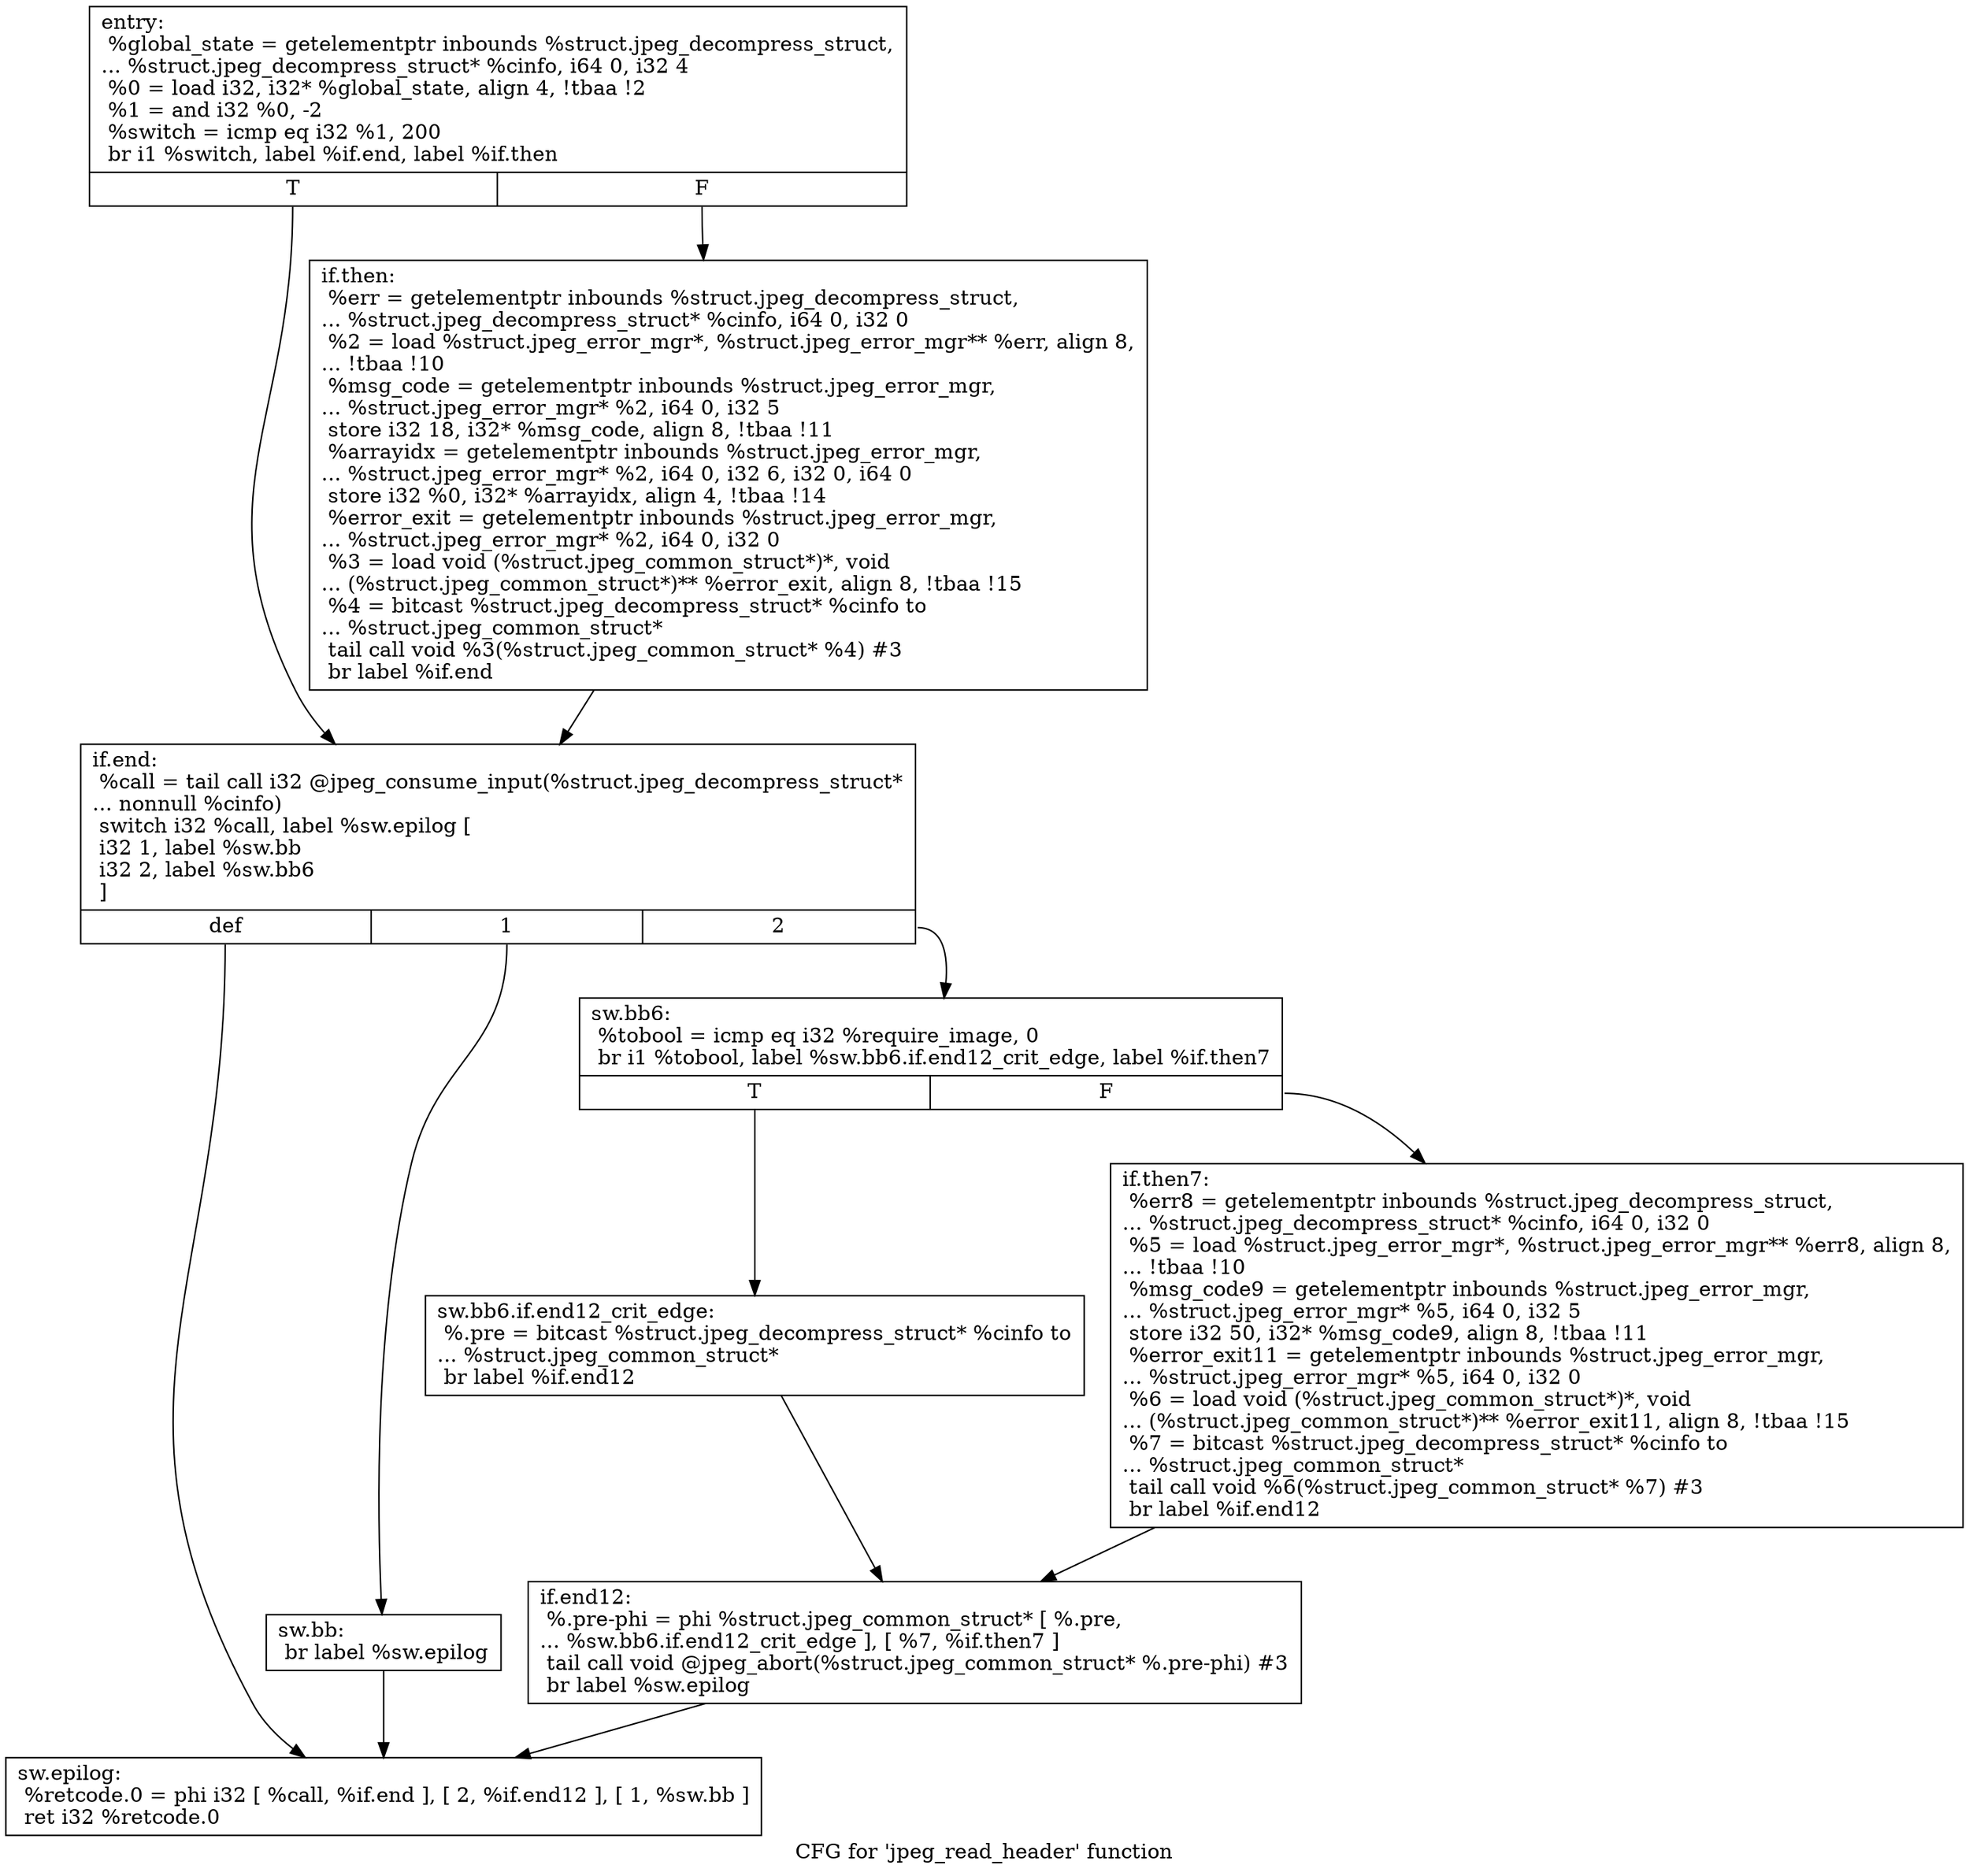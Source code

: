 digraph "CFG for 'jpeg_read_header' function" {
	label="CFG for 'jpeg_read_header' function";

	Node0x514d460 [shape=record,label="{entry:\l  %global_state = getelementptr inbounds %struct.jpeg_decompress_struct,\l... %struct.jpeg_decompress_struct* %cinfo, i64 0, i32 4\l  %0 = load i32, i32* %global_state, align 4, !tbaa !2\l  %1 = and i32 %0, -2\l  %switch = icmp eq i32 %1, 200\l  br i1 %switch, label %if.end, label %if.then\l|{<s0>T|<s1>F}}"];
	Node0x514d460:s0 -> Node0x514dcc0;
	Node0x514d460:s1 -> Node0x514dd90;
	Node0x514dd90 [shape=record,label="{if.then:                                          \l  %err = getelementptr inbounds %struct.jpeg_decompress_struct,\l... %struct.jpeg_decompress_struct* %cinfo, i64 0, i32 0\l  %2 = load %struct.jpeg_error_mgr*, %struct.jpeg_error_mgr** %err, align 8,\l... !tbaa !10\l  %msg_code = getelementptr inbounds %struct.jpeg_error_mgr,\l... %struct.jpeg_error_mgr* %2, i64 0, i32 5\l  store i32 18, i32* %msg_code, align 8, !tbaa !11\l  %arrayidx = getelementptr inbounds %struct.jpeg_error_mgr,\l... %struct.jpeg_error_mgr* %2, i64 0, i32 6, i32 0, i64 0\l  store i32 %0, i32* %arrayidx, align 4, !tbaa !14\l  %error_exit = getelementptr inbounds %struct.jpeg_error_mgr,\l... %struct.jpeg_error_mgr* %2, i64 0, i32 0\l  %3 = load void (%struct.jpeg_common_struct*)*, void\l... (%struct.jpeg_common_struct*)** %error_exit, align 8, !tbaa !15\l  %4 = bitcast %struct.jpeg_decompress_struct* %cinfo to\l... %struct.jpeg_common_struct*\l  tail call void %3(%struct.jpeg_common_struct* %4) #3\l  br label %if.end\l}"];
	Node0x514dd90 -> Node0x514dcc0;
	Node0x514dcc0 [shape=record,label="{if.end:                                           \l  %call = tail call i32 @jpeg_consume_input(%struct.jpeg_decompress_struct*\l... nonnull %cinfo)\l  switch i32 %call, label %sw.epilog [\l    i32 1, label %sw.bb\l    i32 2, label %sw.bb6\l  ]\l|{<s0>def|<s1>1|<s2>2}}"];
	Node0x514dcc0:s0 -> Node0x514e850;
	Node0x514dcc0:s1 -> Node0x514d390;
	Node0x514dcc0:s2 -> Node0x514eaa0;
	Node0x514d390 [shape=record,label="{sw.bb:                                            \l  br label %sw.epilog\l}"];
	Node0x514d390 -> Node0x514e850;
	Node0x514eaa0 [shape=record,label="{sw.bb6:                                           \l  %tobool = icmp eq i32 %require_image, 0\l  br i1 %tobool, label %sw.bb6.if.end12_crit_edge, label %if.then7\l|{<s0>T|<s1>F}}"];
	Node0x514eaa0:s0 -> Node0x514ed40;
	Node0x514eaa0:s1 -> Node0x514ee00;
	Node0x514ed40 [shape=record,label="{sw.bb6.if.end12_crit_edge:                        \l  %.pre = bitcast %struct.jpeg_decompress_struct* %cinfo to\l... %struct.jpeg_common_struct*\l  br label %if.end12\l}"];
	Node0x514ed40 -> Node0x514ef90;
	Node0x514ee00 [shape=record,label="{if.then7:                                         \l  %err8 = getelementptr inbounds %struct.jpeg_decompress_struct,\l... %struct.jpeg_decompress_struct* %cinfo, i64 0, i32 0\l  %5 = load %struct.jpeg_error_mgr*, %struct.jpeg_error_mgr** %err8, align 8,\l... !tbaa !10\l  %msg_code9 = getelementptr inbounds %struct.jpeg_error_mgr,\l... %struct.jpeg_error_mgr* %5, i64 0, i32 5\l  store i32 50, i32* %msg_code9, align 8, !tbaa !11\l  %error_exit11 = getelementptr inbounds %struct.jpeg_error_mgr,\l... %struct.jpeg_error_mgr* %5, i64 0, i32 0\l  %6 = load void (%struct.jpeg_common_struct*)*, void\l... (%struct.jpeg_common_struct*)** %error_exit11, align 8, !tbaa !15\l  %7 = bitcast %struct.jpeg_decompress_struct* %cinfo to\l... %struct.jpeg_common_struct*\l  tail call void %6(%struct.jpeg_common_struct* %7) #3\l  br label %if.end12\l}"];
	Node0x514ee00 -> Node0x514ef90;
	Node0x514ef90 [shape=record,label="{if.end12:                                         \l  %.pre-phi = phi %struct.jpeg_common_struct* [ %.pre,\l... %sw.bb6.if.end12_crit_edge ], [ %7, %if.then7 ]\l  tail call void @jpeg_abort(%struct.jpeg_common_struct* %.pre-phi) #3\l  br label %sw.epilog\l}"];
	Node0x514ef90 -> Node0x514e850;
	Node0x514e850 [shape=record,label="{sw.epilog:                                        \l  %retcode.0 = phi i32 [ %call, %if.end ], [ 2, %if.end12 ], [ 1, %sw.bb ]\l  ret i32 %retcode.0\l}"];
}
